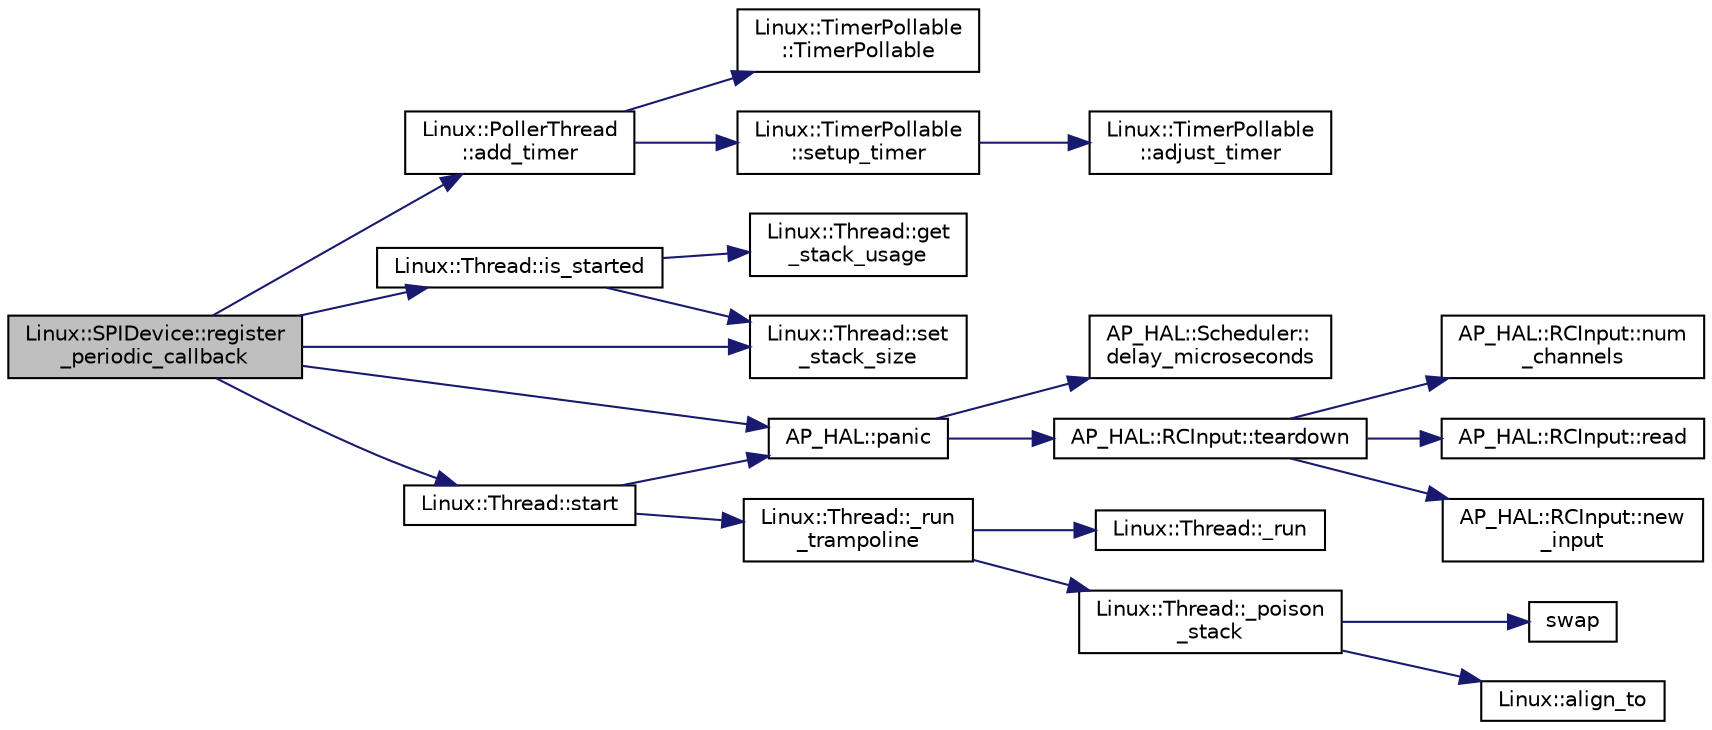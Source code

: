 digraph "Linux::SPIDevice::register_periodic_callback"
{
 // INTERACTIVE_SVG=YES
  edge [fontname="Helvetica",fontsize="10",labelfontname="Helvetica",labelfontsize="10"];
  node [fontname="Helvetica",fontsize="10",shape=record];
  rankdir="LR";
  Node1 [label="Linux::SPIDevice::register\l_periodic_callback",height=0.2,width=0.4,color="black", fillcolor="grey75", style="filled", fontcolor="black"];
  Node1 -> Node2 [color="midnightblue",fontsize="10",style="solid",fontname="Helvetica"];
  Node2 [label="Linux::PollerThread\l::add_timer",height=0.2,width=0.4,color="black", fillcolor="white", style="filled",URL="$classLinux_1_1PollerThread.html#acf9896662e9de3a070bf0c56ee33ac9b"];
  Node2 -> Node3 [color="midnightblue",fontsize="10",style="solid",fontname="Helvetica"];
  Node3 [label="Linux::TimerPollable\l::TimerPollable",height=0.2,width=0.4,color="black", fillcolor="white", style="filled",URL="$classLinux_1_1TimerPollable.html#abf3089dab751514d048f80b98941f101"];
  Node2 -> Node4 [color="midnightblue",fontsize="10",style="solid",fontname="Helvetica"];
  Node4 [label="Linux::TimerPollable\l::setup_timer",height=0.2,width=0.4,color="black", fillcolor="white", style="filled",URL="$classLinux_1_1TimerPollable.html#aede210356b091ef11f46aa73793cee69"];
  Node4 -> Node5 [color="midnightblue",fontsize="10",style="solid",fontname="Helvetica"];
  Node5 [label="Linux::TimerPollable\l::adjust_timer",height=0.2,width=0.4,color="black", fillcolor="white", style="filled",URL="$classLinux_1_1TimerPollable.html#ab4fdb7c8fdea2b648bbcd11a8efb787f"];
  Node1 -> Node6 [color="midnightblue",fontsize="10",style="solid",fontname="Helvetica"];
  Node6 [label="AP_HAL::panic",height=0.2,width=0.4,color="black", fillcolor="white", style="filled",URL="$namespaceAP__HAL.html#a71832f03d849a0c088f04fc98d3c8143"];
  Node6 -> Node7 [color="midnightblue",fontsize="10",style="solid",fontname="Helvetica"];
  Node7 [label="AP_HAL::RCInput::teardown",height=0.2,width=0.4,color="black", fillcolor="white", style="filled",URL="$classAP__HAL_1_1RCInput.html#a2bea13d38f2b9ae8bf5193a3a69f0a31"];
  Node7 -> Node8 [color="midnightblue",fontsize="10",style="solid",fontname="Helvetica"];
  Node8 [label="AP_HAL::RCInput::new\l_input",height=0.2,width=0.4,color="black", fillcolor="white", style="filled",URL="$classAP__HAL_1_1RCInput.html#aee1fade33080edef83dd7db0fad0f7da"];
  Node7 -> Node9 [color="midnightblue",fontsize="10",style="solid",fontname="Helvetica"];
  Node9 [label="AP_HAL::RCInput::num\l_channels",height=0.2,width=0.4,color="black", fillcolor="white", style="filled",URL="$classAP__HAL_1_1RCInput.html#ae55f959c6115c1f41783af3a2b6c4fcd"];
  Node7 -> Node10 [color="midnightblue",fontsize="10",style="solid",fontname="Helvetica"];
  Node10 [label="AP_HAL::RCInput::read",height=0.2,width=0.4,color="black", fillcolor="white", style="filled",URL="$classAP__HAL_1_1RCInput.html#a078fd7e6d2e6a899009ec674a8e03498"];
  Node6 -> Node11 [color="midnightblue",fontsize="10",style="solid",fontname="Helvetica"];
  Node11 [label="AP_HAL::Scheduler::\ldelay_microseconds",height=0.2,width=0.4,color="black", fillcolor="white", style="filled",URL="$classAP__HAL_1_1Scheduler.html#a78c4f1b1f192ac1c99544b6cc8f099b0"];
  Node1 -> Node12 [color="midnightblue",fontsize="10",style="solid",fontname="Helvetica"];
  Node12 [label="Linux::Thread::is_started",height=0.2,width=0.4,color="black", fillcolor="white", style="filled",URL="$classLinux_1_1Thread.html#a240d7b48a9a8eb43638f67295a1819e5"];
  Node12 -> Node13 [color="midnightblue",fontsize="10",style="solid",fontname="Helvetica"];
  Node13 [label="Linux::Thread::get\l_stack_usage",height=0.2,width=0.4,color="black", fillcolor="white", style="filled",URL="$classLinux_1_1Thread.html#a6884970a0811ae21953c57fb98aa6e96"];
  Node12 -> Node14 [color="midnightblue",fontsize="10",style="solid",fontname="Helvetica"];
  Node14 [label="Linux::Thread::set\l_stack_size",height=0.2,width=0.4,color="black", fillcolor="white", style="filled",URL="$classLinux_1_1Thread.html#a8d3282b714faaf68eae534e9276419f0"];
  Node1 -> Node14 [color="midnightblue",fontsize="10",style="solid",fontname="Helvetica"];
  Node1 -> Node15 [color="midnightblue",fontsize="10",style="solid",fontname="Helvetica"];
  Node15 [label="Linux::Thread::start",height=0.2,width=0.4,color="black", fillcolor="white", style="filled",URL="$classLinux_1_1Thread.html#a0d768b661886d6ef463a19d01f02fd3f"];
  Node15 -> Node6 [color="midnightblue",fontsize="10",style="solid",fontname="Helvetica"];
  Node15 -> Node16 [color="midnightblue",fontsize="10",style="solid",fontname="Helvetica"];
  Node16 [label="Linux::Thread::_run\l_trampoline",height=0.2,width=0.4,color="black", fillcolor="white", style="filled",URL="$classLinux_1_1Thread.html#a18067b247d564909ee4e17494be5116f"];
  Node16 -> Node17 [color="midnightblue",fontsize="10",style="solid",fontname="Helvetica"];
  Node17 [label="Linux::Thread::_poison\l_stack",height=0.2,width=0.4,color="black", fillcolor="white", style="filled",URL="$classLinux_1_1Thread.html#a18e058f2fff1d040f82725cdd03278c1"];
  Node17 -> Node18 [color="midnightblue",fontsize="10",style="solid",fontname="Helvetica"];
  Node18 [label="Linux::align_to",height=0.2,width=0.4,color="black", fillcolor="white", style="filled",URL="$namespaceLinux.html#aa34987ac24945c9252dbe37e6769381e"];
  Node17 -> Node19 [color="midnightblue",fontsize="10",style="solid",fontname="Helvetica"];
  Node19 [label="swap",height=0.2,width=0.4,color="black", fillcolor="white", style="filled",URL="$matrix__alg_8cpp.html#a4ae7bd9da0bae1b05a7c352df26008ff"];
  Node16 -> Node20 [color="midnightblue",fontsize="10",style="solid",fontname="Helvetica"];
  Node20 [label="Linux::Thread::_run",height=0.2,width=0.4,color="black", fillcolor="white", style="filled",URL="$classLinux_1_1Thread.html#accef76b1c9d5096cd4a16c679d3b6ff3"];
}
